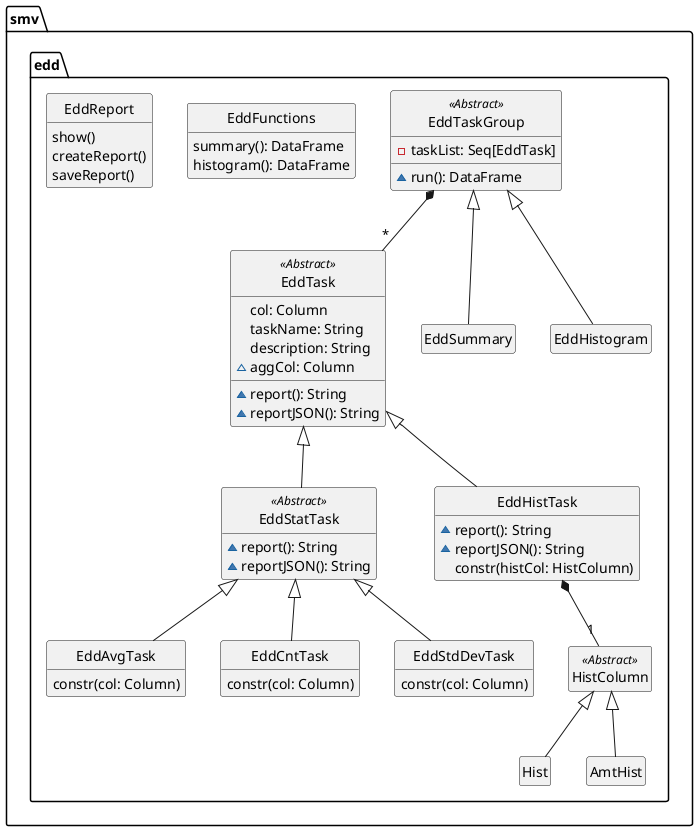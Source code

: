@startuml
hide empty methods
hide empty fields
hide circle

namespace smv.edd {
  class EddTask <<Abstract>>{
    col: Column
    taskName: String
    description: String
    ~ aggCol: Column
    ~ report(): String
    ~ reportJSON(): String
  }

  class EddStatTask <<Abstract>> extends EddTask {
    ~ report(): String
    ~ reportJSON(): String
  }

  class EddAvgTask extends EddStatTask {
    constr(col: Column)
  }

  class EddCntTask extends EddStatTask {
    constr(col: Column)
  }

  class EddStdDevTask extends EddStatTask {
    constr(col: Column)
  }

  class EddHistTask extends EddTask {
    ~ report(): String
    ~ reportJSON(): String
    constr(histCol: HistColumn)
  }

  class EddTaskGroup <<Abstract>>{
    - taskList: Seq[EddTask]
    ~ run(): DataFrame
  }

  class EddSummary extends EddTaskGroup
  class EddHistogram extends EddTaskGroup

  class HistColumn <<Abstract>>
  class Hist extends HistColumn
  class AmtHist extends HistColumn

  class EddFunctions {
    summary(): DataFrame
    histogram(): DataFrame
  }

  class EddReport {
    show()
    createReport()
    saveReport()
  }

  EddTaskGroup *-- "*" EddTask
  EddHistTask *-- "1" HistColumn
}

@enduml

